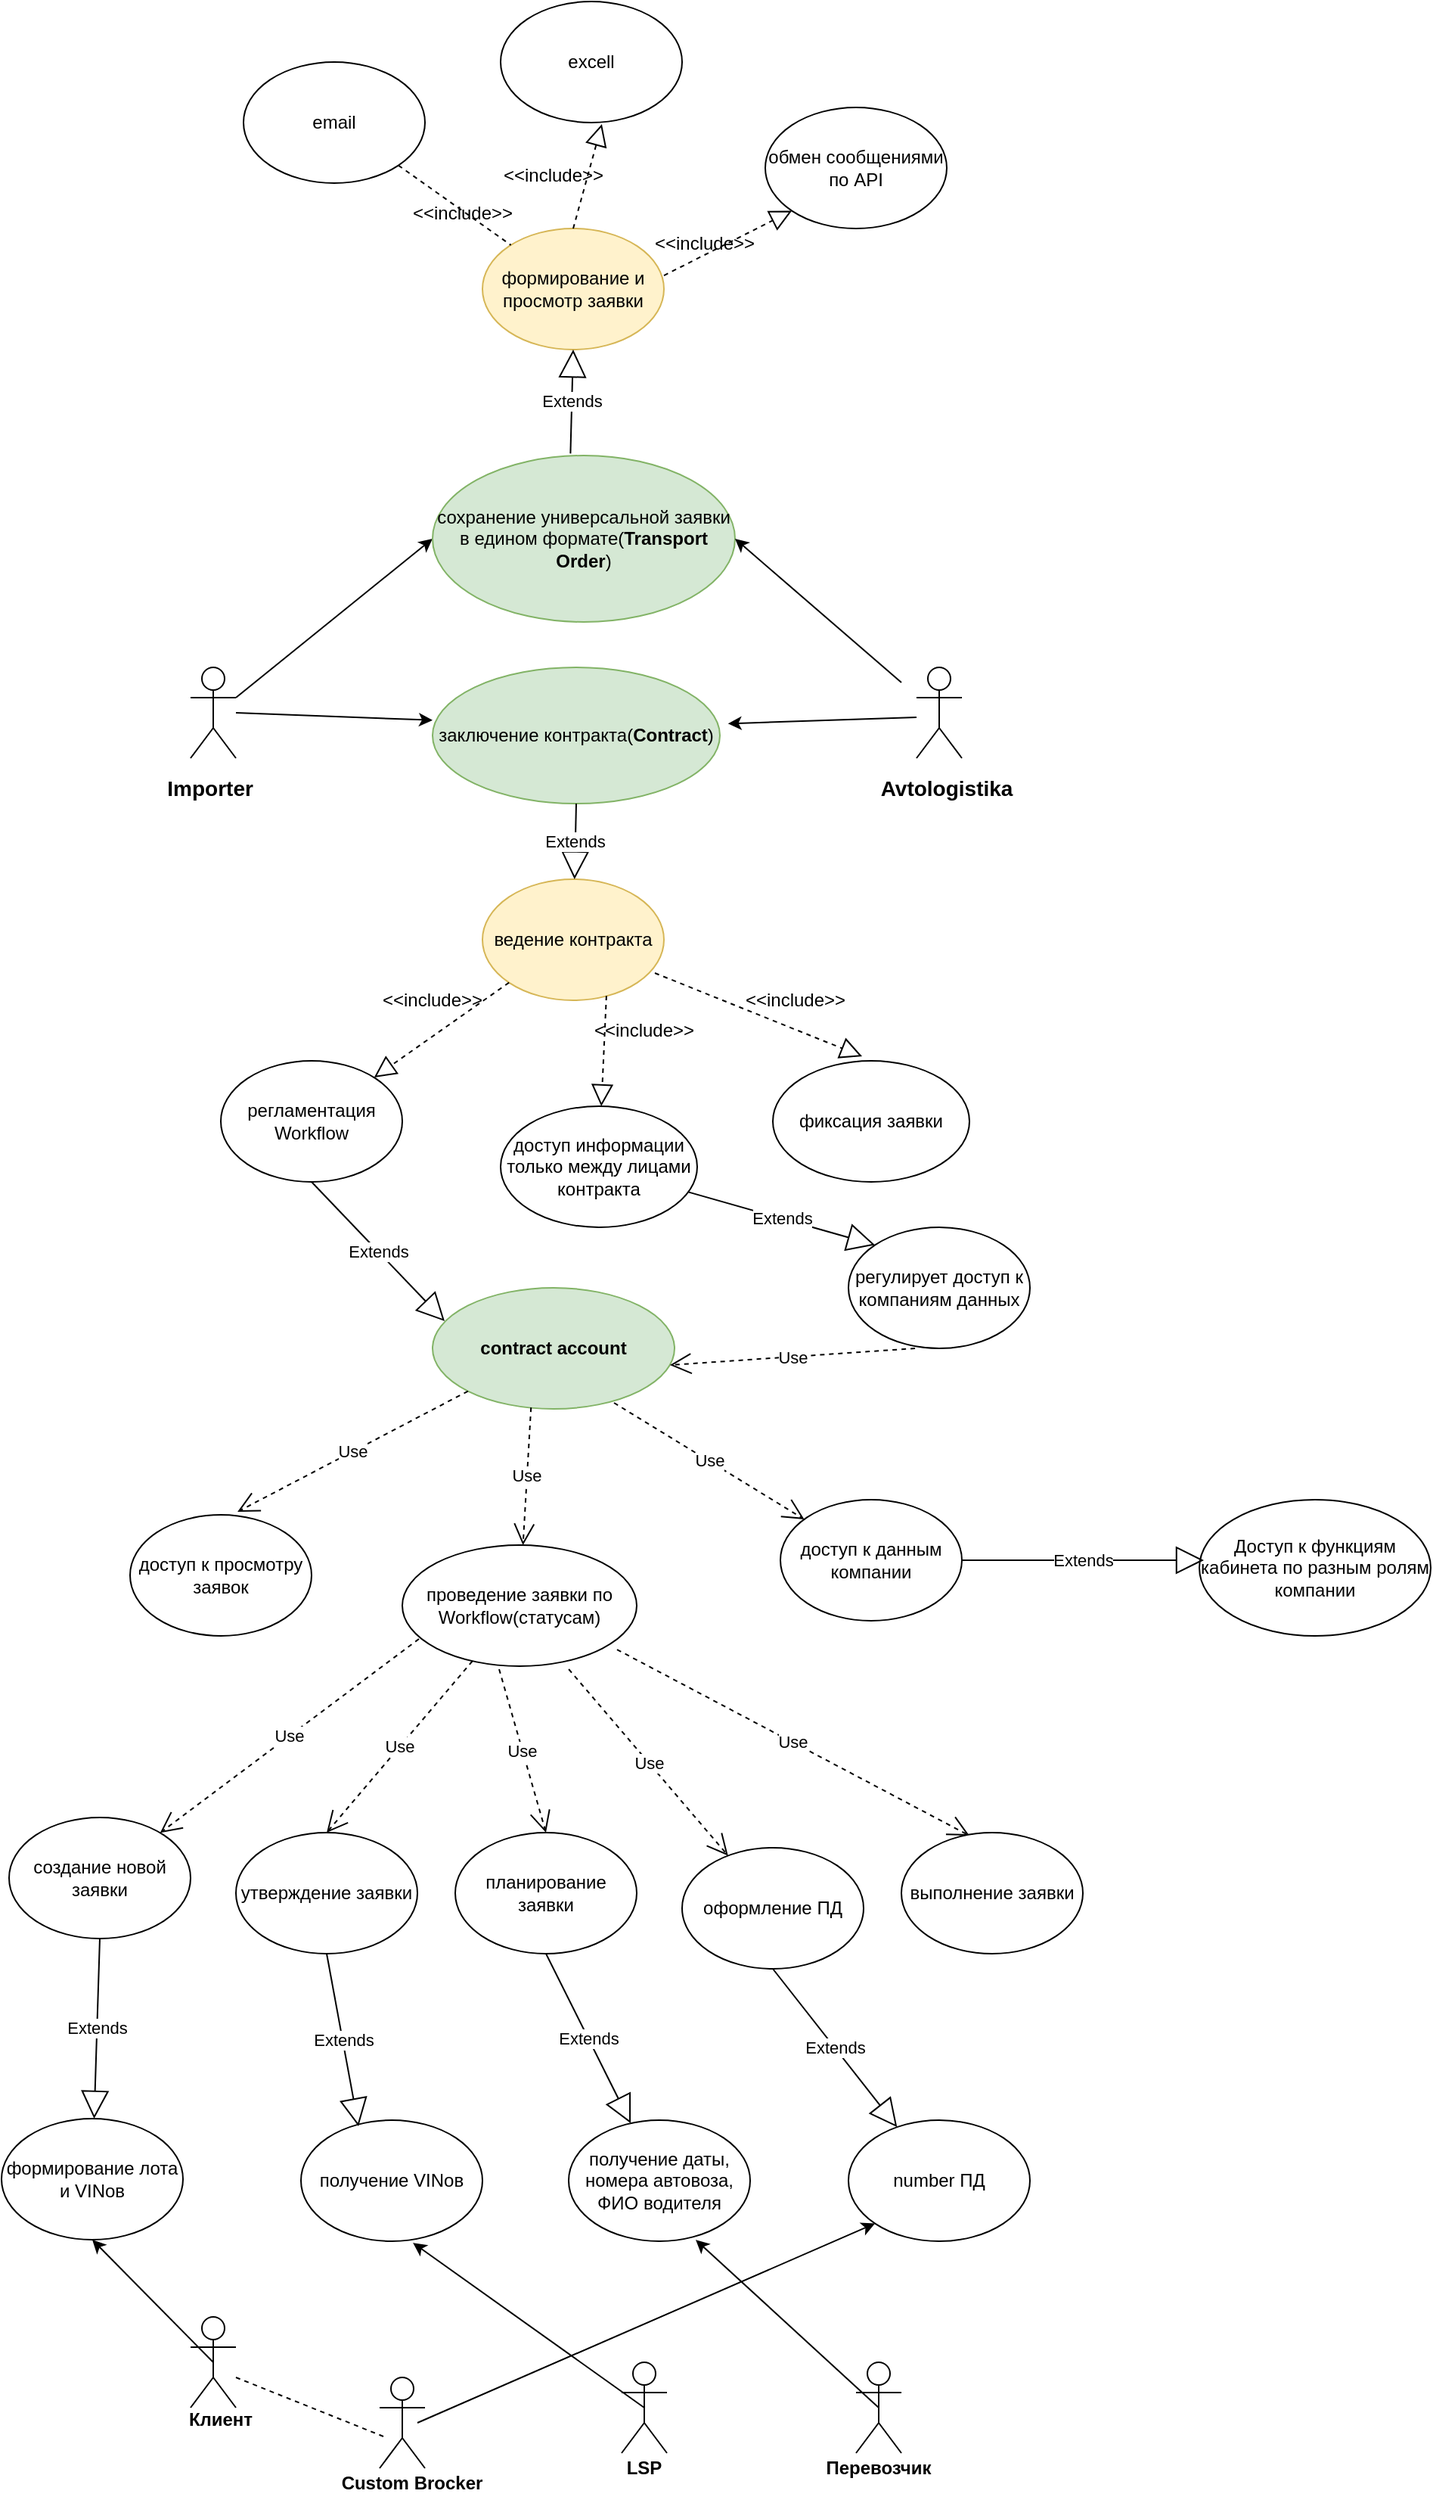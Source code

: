 <mxfile version="11.2.4" type="github" pages="1"><diagram id="C6Fg2NXUSFVUygiS9ZsN" name="Page-1"><mxGraphModel dx="1422" dy="1965" grid="1" gridSize="10" guides="1" tooltips="1" connect="1" arrows="1" fold="1" page="1" pageScale="1" pageWidth="827" pageHeight="1169" math="0" shadow="0"><root><mxCell id="0"/><mxCell id="1" parent="0"/><mxCell id="0U8aigHpky5K89LQjDXN-1" value="Actor" style="shape=umlActor;verticalLabelPosition=bottom;labelBackgroundColor=#ffffff;verticalAlign=top;html=1;outlineConnect=0;noLabel=1;" vertex="1" parent="1"><mxGeometry x="160" y="130" width="30" height="60" as="geometry"/></mxCell><mxCell id="0U8aigHpky5K89LQjDXN-2" value="Actor" style="shape=umlActor;verticalLabelPosition=bottom;labelBackgroundColor=#ffffff;verticalAlign=top;html=1;outlineConnect=0;noLabel=1;" vertex="1" parent="1"><mxGeometry x="640" y="130" width="30" height="60" as="geometry"/></mxCell><mxCell id="0U8aigHpky5K89LQjDXN-4" value="&lt;b&gt;&lt;font style=&quot;font-size: 14px&quot;&gt;Importer&amp;nbsp;&lt;/font&gt;&lt;/b&gt;" style="text;html=1;strokeColor=none;fillColor=none;align=center;verticalAlign=middle;whiteSpace=wrap;rounded=0;" vertex="1" parent="1"><mxGeometry x="155" y="200" width="40" height="20" as="geometry"/></mxCell><mxCell id="0U8aigHpky5K89LQjDXN-5" value="&lt;font style=&quot;font-size: 14px&quot;&gt;&lt;b&gt;Avtologistika&lt;/b&gt;&lt;/font&gt;" style="text;html=1;strokeColor=none;fillColor=none;align=center;verticalAlign=middle;whiteSpace=wrap;rounded=0;" vertex="1" parent="1"><mxGeometry x="640" y="200" width="40" height="20" as="geometry"/></mxCell><mxCell id="0U8aigHpky5K89LQjDXN-6" value="заключение контракта(&lt;b&gt;Contract&lt;/b&gt;)" style="ellipse;whiteSpace=wrap;html=1;fillColor=#d5e8d4;strokeColor=#82b366;" vertex="1" parent="1"><mxGeometry x="320" y="130" width="190" height="90" as="geometry"/></mxCell><mxCell id="0U8aigHpky5K89LQjDXN-7" value="" style="endArrow=classic;html=1;entryX=0;entryY=0.388;entryDx=0;entryDy=0;entryPerimeter=0;" edge="1" parent="1" target="0U8aigHpky5K89LQjDXN-6"><mxGeometry width="50" height="50" relative="1" as="geometry"><mxPoint x="190" y="160" as="sourcePoint"/><mxPoint x="290" y="150" as="targetPoint"/></mxGeometry></mxCell><mxCell id="0U8aigHpky5K89LQjDXN-8" value="" style="endArrow=classic;html=1;entryX=1.028;entryY=0.413;entryDx=0;entryDy=0;entryPerimeter=0;" edge="1" parent="1" target="0U8aigHpky5K89LQjDXN-6"><mxGeometry width="50" height="50" relative="1" as="geometry"><mxPoint x="640" y="163" as="sourcePoint"/><mxPoint x="580" y="140" as="targetPoint"/></mxGeometry></mxCell><mxCell id="0U8aigHpky5K89LQjDXN-9" value="ведение контракта" style="ellipse;whiteSpace=wrap;html=1;fillColor=#fff2cc;strokeColor=#d6b656;" vertex="1" parent="1"><mxGeometry x="353" y="270" width="120" height="80" as="geometry"/></mxCell><mxCell id="0U8aigHpky5K89LQjDXN-11" value="регламентация Workflow" style="ellipse;whiteSpace=wrap;html=1;" vertex="1" parent="1"><mxGeometry x="180" y="390" width="120" height="80" as="geometry"/></mxCell><mxCell id="0U8aigHpky5K89LQjDXN-14" value="доступ информации только между лицами контракта" style="ellipse;whiteSpace=wrap;html=1;" vertex="1" parent="1"><mxGeometry x="365" y="420" width="130" height="80" as="geometry"/></mxCell><mxCell id="0U8aigHpky5K89LQjDXN-16" value="" style="endArrow=classic;html=1;exitX=1;exitY=0.333;exitDx=0;exitDy=0;exitPerimeter=0;entryX=0;entryY=0.5;entryDx=0;entryDy=0;" edge="1" parent="1" source="0U8aigHpky5K89LQjDXN-1" target="0U8aigHpky5K89LQjDXN-17"><mxGeometry width="50" height="50" relative="1" as="geometry"><mxPoint x="230" y="100" as="sourcePoint"/><mxPoint x="280" y="50" as="targetPoint"/></mxGeometry></mxCell><mxCell id="0U8aigHpky5K89LQjDXN-17" value="сохранение универсальной заявки в едином формате(&lt;b&gt;Transport Order&lt;/b&gt;)" style="ellipse;whiteSpace=wrap;html=1;fillColor=#d5e8d4;strokeColor=#82b366;" vertex="1" parent="1"><mxGeometry x="320" y="-10" width="200" height="110" as="geometry"/></mxCell><mxCell id="0U8aigHpky5K89LQjDXN-19" value="" style="endArrow=classic;html=1;entryX=1;entryY=0.5;entryDx=0;entryDy=0;" edge="1" parent="1" target="0U8aigHpky5K89LQjDXN-17"><mxGeometry width="50" height="50" relative="1" as="geometry"><mxPoint x="630" y="140" as="sourcePoint"/><mxPoint x="510" y="80" as="targetPoint"/></mxGeometry></mxCell><mxCell id="0U8aigHpky5K89LQjDXN-21" value="формирование и просмотр заявки" style="ellipse;whiteSpace=wrap;html=1;fillColor=#fff2cc;strokeColor=#d6b656;" vertex="1" parent="1"><mxGeometry x="353" y="-160" width="120" height="80" as="geometry"/></mxCell><mxCell id="0U8aigHpky5K89LQjDXN-22" value="" style="endArrow=none;dashed=1;html=1;exitX=1;exitY=1;exitDx=0;exitDy=0;" edge="1" parent="1" source="0U8aigHpky5K89LQjDXN-25" target="0U8aigHpky5K89LQjDXN-21"><mxGeometry width="50" height="50" relative="1" as="geometry"><mxPoint x="310" y="-190" as="sourcePoint"/><mxPoint x="340" y="-220" as="targetPoint"/></mxGeometry></mxCell><mxCell id="0U8aigHpky5K89LQjDXN-25" value="email" style="ellipse;whiteSpace=wrap;html=1;" vertex="1" parent="1"><mxGeometry x="195" y="-270" width="120" height="80" as="geometry"/></mxCell><mxCell id="0U8aigHpky5K89LQjDXN-26" value="excell" style="ellipse;whiteSpace=wrap;html=1;" vertex="1" parent="1"><mxGeometry x="365" y="-310" width="120" height="80" as="geometry"/></mxCell><mxCell id="0U8aigHpky5K89LQjDXN-27" value="обмен сообщениями по API" style="ellipse;whiteSpace=wrap;html=1;" vertex="1" parent="1"><mxGeometry x="540" y="-240" width="120" height="80" as="geometry"/></mxCell><mxCell id="0U8aigHpky5K89LQjDXN-31" value="&amp;lt;&amp;lt;include&amp;gt;&amp;gt;" style="text;html=1;strokeColor=none;fillColor=none;align=center;verticalAlign=middle;whiteSpace=wrap;rounded=0;" vertex="1" parent="1"><mxGeometry x="320" y="-180" width="40" height="20" as="geometry"/></mxCell><mxCell id="0U8aigHpky5K89LQjDXN-32" value="&amp;lt;&amp;lt;include&amp;gt;&amp;gt;" style="text;html=1;strokeColor=none;fillColor=none;align=center;verticalAlign=middle;whiteSpace=wrap;rounded=0;" vertex="1" parent="1"><mxGeometry x="480" y="-160" width="40" height="20" as="geometry"/></mxCell><mxCell id="0U8aigHpky5K89LQjDXN-30" value="&amp;lt;&amp;lt;include&amp;gt;&amp;gt;" style="text;html=1;strokeColor=none;fillColor=none;align=center;verticalAlign=middle;whiteSpace=wrap;rounded=0;" vertex="1" parent="1"><mxGeometry x="380" y="-205" width="40" height="20" as="geometry"/></mxCell><mxCell id="0U8aigHpky5K89LQjDXN-34" value="&amp;lt;&amp;lt;include&amp;gt;&amp;gt;" style="text;html=1;strokeColor=none;fillColor=none;align=center;verticalAlign=middle;whiteSpace=wrap;rounded=0;" vertex="1" parent="1"><mxGeometry x="300" y="340" width="40" height="20" as="geometry"/></mxCell><mxCell id="0U8aigHpky5K89LQjDXN-35" value="&amp;lt;&amp;lt;include&amp;gt;&amp;gt;" style="text;html=1;strokeColor=none;fillColor=none;align=center;verticalAlign=middle;whiteSpace=wrap;rounded=0;" vertex="1" parent="1"><mxGeometry x="440" y="360" width="40" height="20" as="geometry"/></mxCell><mxCell id="0U8aigHpky5K89LQjDXN-42" value="&lt;b&gt;&lt;font style=&quot;font-size: 12px&quot;&gt;contract account&lt;/font&gt;&lt;/b&gt;" style="ellipse;whiteSpace=wrap;html=1;fillColor=#d5e8d4;strokeColor=#82b366;" vertex="1" parent="1"><mxGeometry x="320" y="540" width="160" height="80" as="geometry"/></mxCell><mxCell id="0U8aigHpky5K89LQjDXN-48" value="&lt;span style=&quot;white-space: normal&quot;&gt;проведение заявки по Workflow(статусам)&lt;/span&gt;" style="ellipse;whiteSpace=wrap;html=1;" vertex="1" parent="1"><mxGeometry x="300" y="710" width="155" height="80" as="geometry"/></mxCell><mxCell id="0U8aigHpky5K89LQjDXN-50" value="фиксация заявки" style="ellipse;whiteSpace=wrap;html=1;" vertex="1" parent="1"><mxGeometry x="545" y="390" width="130" height="80" as="geometry"/></mxCell><mxCell id="0U8aigHpky5K89LQjDXN-51" value="&amp;lt;&amp;lt;include&amp;gt;&amp;gt;" style="text;html=1;strokeColor=none;fillColor=none;align=center;verticalAlign=middle;whiteSpace=wrap;rounded=0;" vertex="1" parent="1"><mxGeometry x="540" y="340" width="40" height="20" as="geometry"/></mxCell><mxCell id="0U8aigHpky5K89LQjDXN-55" value="доступ к данным компании" style="ellipse;whiteSpace=wrap;html=1;" vertex="1" parent="1"><mxGeometry x="550" y="680" width="120" height="80" as="geometry"/></mxCell><mxCell id="0U8aigHpky5K89LQjDXN-57" value="доступ к просмотру заявок" style="ellipse;whiteSpace=wrap;html=1;" vertex="1" parent="1"><mxGeometry x="120" y="690" width="120" height="80" as="geometry"/></mxCell><mxCell id="0U8aigHpky5K89LQjDXN-59" value="Use" style="endArrow=open;endSize=12;dashed=1;html=1;exitX=0;exitY=1;exitDx=0;exitDy=0;entryX=0.592;entryY=-0.025;entryDx=0;entryDy=0;entryPerimeter=0;" edge="1" parent="1" source="0U8aigHpky5K89LQjDXN-42" target="0U8aigHpky5K89LQjDXN-57"><mxGeometry width="160" relative="1" as="geometry"><mxPoint x="150" y="600" as="sourcePoint"/><mxPoint x="310" y="600" as="targetPoint"/></mxGeometry></mxCell><mxCell id="0U8aigHpky5K89LQjDXN-60" value="Extends" style="endArrow=block;endSize=16;endFill=0;html=1;exitX=0.5;exitY=1;exitDx=0;exitDy=0;entryX=0.05;entryY=0.275;entryDx=0;entryDy=0;entryPerimeter=0;" edge="1" parent="1" source="0U8aigHpky5K89LQjDXN-11" target="0U8aigHpky5K89LQjDXN-42"><mxGeometry width="160" relative="1" as="geometry"><mxPoint x="140" y="570" as="sourcePoint"/><mxPoint x="300" y="570" as="targetPoint"/></mxGeometry></mxCell><mxCell id="0U8aigHpky5K89LQjDXN-61" value="Use" style="endArrow=open;endSize=12;dashed=1;html=1;exitX=0.407;exitY=0.988;exitDx=0;exitDy=0;exitPerimeter=0;" edge="1" parent="1" source="0U8aigHpky5K89LQjDXN-42" target="0U8aigHpky5K89LQjDXN-48"><mxGeometry width="160" relative="1" as="geometry"><mxPoint x="390" y="690" as="sourcePoint"/><mxPoint x="550" y="690" as="targetPoint"/></mxGeometry></mxCell><mxCell id="0U8aigHpky5K89LQjDXN-62" value="Use" style="endArrow=open;endSize=12;dashed=1;html=1;exitX=0.75;exitY=0.95;exitDx=0;exitDy=0;exitPerimeter=0;" edge="1" parent="1" source="0U8aigHpky5K89LQjDXN-42" target="0U8aigHpky5K89LQjDXN-55"><mxGeometry width="160" relative="1" as="geometry"><mxPoint x="540" y="640" as="sourcePoint"/><mxPoint x="700" y="640" as="targetPoint"/></mxGeometry></mxCell><mxCell id="0U8aigHpky5K89LQjDXN-66" value="Use" style="endArrow=open;endSize=12;dashed=1;html=1;exitX=0.413;exitY=1.025;exitDx=0;exitDy=0;exitPerimeter=0;entryX=0.5;entryY=0;entryDx=0;entryDy=0;" edge="1" parent="1" source="0U8aigHpky5K89LQjDXN-48" target="0U8aigHpky5K89LQjDXN-84"><mxGeometry width="160" relative="1" as="geometry"><mxPoint x="120" y="810" as="sourcePoint"/><mxPoint x="360" y="860" as="targetPoint"/></mxGeometry></mxCell><mxCell id="0U8aigHpky5K89LQjDXN-69" value="" style="endArrow=block;dashed=1;endFill=0;endSize=12;html=1;exitX=0.683;exitY=0.963;exitDx=0;exitDy=0;exitPerimeter=0;" edge="1" parent="1" source="0U8aigHpky5K89LQjDXN-9" target="0U8aigHpky5K89LQjDXN-14"><mxGeometry width="160" relative="1" as="geometry"><mxPoint x="450" y="370" as="sourcePoint"/><mxPoint x="610" y="370" as="targetPoint"/></mxGeometry></mxCell><mxCell id="0U8aigHpky5K89LQjDXN-71" value="" style="endArrow=block;dashed=1;endFill=0;endSize=12;html=1;exitX=0;exitY=1;exitDx=0;exitDy=0;" edge="1" parent="1" source="0U8aigHpky5K89LQjDXN-9" target="0U8aigHpky5K89LQjDXN-11"><mxGeometry width="160" relative="1" as="geometry"><mxPoint x="230" y="340" as="sourcePoint"/><mxPoint x="390" y="340" as="targetPoint"/></mxGeometry></mxCell><mxCell id="0U8aigHpky5K89LQjDXN-75" value="Extends" style="endArrow=block;endSize=16;endFill=0;html=1;exitX=0.456;exitY=-0.012;exitDx=0;exitDy=0;exitPerimeter=0;entryX=0.5;entryY=1;entryDx=0;entryDy=0;" edge="1" parent="1" source="0U8aigHpky5K89LQjDXN-17" target="0U8aigHpky5K89LQjDXN-21"><mxGeometry width="160" relative="1" as="geometry"><mxPoint x="430" y="-20" as="sourcePoint"/><mxPoint x="590" y="-20" as="targetPoint"/></mxGeometry></mxCell><mxCell id="0U8aigHpky5K89LQjDXN-76" value="Extends" style="endArrow=block;endSize=16;endFill=0;html=1;exitX=0.5;exitY=1;exitDx=0;exitDy=0;" edge="1" parent="1" source="0U8aigHpky5K89LQjDXN-6" target="0U8aigHpky5K89LQjDXN-9"><mxGeometry width="160" relative="1" as="geometry"><mxPoint x="480" y="250" as="sourcePoint"/><mxPoint x="640" y="250" as="targetPoint"/></mxGeometry></mxCell><mxCell id="0U8aigHpky5K89LQjDXN-77" value="" style="endArrow=block;dashed=1;endFill=0;endSize=12;html=1;exitX=1;exitY=0.388;exitDx=0;exitDy=0;exitPerimeter=0;entryX=0;entryY=1;entryDx=0;entryDy=0;" edge="1" parent="1" source="0U8aigHpky5K89LQjDXN-21" target="0U8aigHpky5K89LQjDXN-27"><mxGeometry width="160" relative="1" as="geometry"><mxPoint x="550" y="-80" as="sourcePoint"/><mxPoint x="710" y="-80" as="targetPoint"/></mxGeometry></mxCell><mxCell id="0U8aigHpky5K89LQjDXN-78" value="" style="endArrow=block;dashed=1;endFill=0;endSize=12;html=1;exitX=0.5;exitY=0;exitDx=0;exitDy=0;entryX=0.558;entryY=1.013;entryDx=0;entryDy=0;entryPerimeter=0;" edge="1" parent="1" source="0U8aigHpky5K89LQjDXN-21" target="0U8aigHpky5K89LQjDXN-26"><mxGeometry width="160" relative="1" as="geometry"><mxPoint x="460" y="-190" as="sourcePoint"/><mxPoint x="620" y="-190" as="targetPoint"/></mxGeometry></mxCell><mxCell id="0U8aigHpky5K89LQjDXN-82" value="&lt;span style=&quot;white-space: normal&quot;&gt;Доступ к функциям кабинета по разным ролям компании&lt;/span&gt;" style="ellipse;whiteSpace=wrap;html=1;" vertex="1" parent="1"><mxGeometry x="827" y="680" width="153" height="90" as="geometry"/></mxCell><mxCell id="0U8aigHpky5K89LQjDXN-83" value="Extends" style="endArrow=block;endSize=16;endFill=0;html=1;" edge="1" parent="1"><mxGeometry width="160" relative="1" as="geometry"><mxPoint x="670" y="720" as="sourcePoint"/><mxPoint x="830" y="720" as="targetPoint"/></mxGeometry></mxCell><mxCell id="0U8aigHpky5K89LQjDXN-84" value="планирование заявки" style="ellipse;whiteSpace=wrap;html=1;" vertex="1" parent="1"><mxGeometry x="335" y="900" width="120" height="80" as="geometry"/></mxCell><mxCell id="0U8aigHpky5K89LQjDXN-85" value="Use" style="endArrow=open;endSize=12;dashed=1;html=1;entryX=0.5;entryY=0;entryDx=0;entryDy=0;" edge="1" parent="1" source="0U8aigHpky5K89LQjDXN-48" target="0U8aigHpky5K89LQjDXN-86"><mxGeometry width="160" relative="1" as="geometry"><mxPoint x="170" y="880" as="sourcePoint"/><mxPoint x="270" y="860" as="targetPoint"/></mxGeometry></mxCell><mxCell id="0U8aigHpky5K89LQjDXN-86" value="утверждение заявки" style="ellipse;whiteSpace=wrap;html=1;" vertex="1" parent="1"><mxGeometry x="190" y="900" width="120" height="80" as="geometry"/></mxCell><mxCell id="0U8aigHpky5K89LQjDXN-87" value="оформление ПД" style="ellipse;whiteSpace=wrap;html=1;" vertex="1" parent="1"><mxGeometry x="485" y="910" width="120" height="80" as="geometry"/></mxCell><mxCell id="0U8aigHpky5K89LQjDXN-88" value="Use" style="endArrow=open;endSize=12;dashed=1;html=1;exitX=0.71;exitY=1.025;exitDx=0;exitDy=0;exitPerimeter=0;" edge="1" parent="1" source="0U8aigHpky5K89LQjDXN-48" target="0U8aigHpky5K89LQjDXN-87"><mxGeometry width="160" relative="1" as="geometry"><mxPoint x="450" y="830" as="sourcePoint"/><mxPoint x="610" y="830" as="targetPoint"/></mxGeometry></mxCell><mxCell id="0U8aigHpky5K89LQjDXN-89" value="Use" style="endArrow=open;endSize=12;dashed=1;html=1;exitX=0.071;exitY=0.775;exitDx=0;exitDy=0;exitPerimeter=0;" edge="1" parent="1" source="0U8aigHpky5K89LQjDXN-48" target="0U8aigHpky5K89LQjDXN-90"><mxGeometry width="160" relative="1" as="geometry"><mxPoint x="20" y="860" as="sourcePoint"/><mxPoint x="150" y="880" as="targetPoint"/></mxGeometry></mxCell><mxCell id="0U8aigHpky5K89LQjDXN-90" value="создание новой заявки" style="ellipse;whiteSpace=wrap;html=1;" vertex="1" parent="1"><mxGeometry x="40" y="890" width="120" height="80" as="geometry"/></mxCell><mxCell id="0U8aigHpky5K89LQjDXN-91" value="Use" style="endArrow=open;endSize=12;dashed=1;html=1;exitX=0.916;exitY=0.863;exitDx=0;exitDy=0;exitPerimeter=0;entryX=0.375;entryY=0.025;entryDx=0;entryDy=0;entryPerimeter=0;" edge="1" parent="1" source="0U8aigHpky5K89LQjDXN-48" target="0U8aigHpky5K89LQjDXN-92"><mxGeometry width="160" relative="1" as="geometry"><mxPoint x="520" y="840" as="sourcePoint"/><mxPoint x="650" y="890" as="targetPoint"/></mxGeometry></mxCell><mxCell id="0U8aigHpky5K89LQjDXN-92" value="выполнение заявки" style="ellipse;whiteSpace=wrap;html=1;" vertex="1" parent="1"><mxGeometry x="630" y="900" width="120" height="80" as="geometry"/></mxCell><mxCell id="0U8aigHpky5K89LQjDXN-93" value="" style="endArrow=block;dashed=1;endFill=0;endSize=12;html=1;exitX=0.95;exitY=0.775;exitDx=0;exitDy=0;exitPerimeter=0;entryX=0.454;entryY=-0.037;entryDx=0;entryDy=0;entryPerimeter=0;" edge="1" parent="1" source="0U8aigHpky5K89LQjDXN-9" target="0U8aigHpky5K89LQjDXN-50"><mxGeometry width="160" relative="1" as="geometry"><mxPoint x="510" y="360" as="sourcePoint"/><mxPoint x="670" y="360" as="targetPoint"/></mxGeometry></mxCell><mxCell id="0U8aigHpky5K89LQjDXN-94" value="Actor" style="shape=umlActor;verticalLabelPosition=bottom;labelBackgroundColor=#ffffff;verticalAlign=top;html=1;noLabel=1;" vertex="1" parent="1"><mxGeometry x="160" y="1220" width="30" height="60" as="geometry"/></mxCell><mxCell id="0U8aigHpky5K89LQjDXN-95" value="Actor" style="shape=umlActor;verticalLabelPosition=bottom;labelBackgroundColor=#ffffff;verticalAlign=top;html=1;noLabel=1;" vertex="1" parent="1"><mxGeometry x="445" y="1250" width="30" height="60" as="geometry"/></mxCell><mxCell id="0U8aigHpky5K89LQjDXN-96" value="Actor" style="shape=umlActor;verticalLabelPosition=bottom;labelBackgroundColor=#ffffff;verticalAlign=top;html=1;noLabel=1;" vertex="1" parent="1"><mxGeometry x="600" y="1250" width="30" height="60" as="geometry"/></mxCell><mxCell id="0U8aigHpky5K89LQjDXN-97" value="&lt;b&gt;Клиент&lt;/b&gt;" style="text;html=1;strokeColor=none;fillColor=none;align=center;verticalAlign=middle;whiteSpace=wrap;rounded=0;" vertex="1" parent="1"><mxGeometry x="130" y="1278" width="100" height="20" as="geometry"/></mxCell><mxCell id="0U8aigHpky5K89LQjDXN-98" value="&lt;b&gt;LSP&lt;/b&gt;" style="text;html=1;strokeColor=none;fillColor=none;align=center;verticalAlign=middle;whiteSpace=wrap;rounded=0;" vertex="1" parent="1"><mxGeometry x="435" y="1310" width="50" height="20" as="geometry"/></mxCell><mxCell id="0U8aigHpky5K89LQjDXN-99" value="&lt;b&gt;Перевозчик&lt;/b&gt;" style="text;html=1;strokeColor=none;fillColor=none;align=center;verticalAlign=middle;whiteSpace=wrap;rounded=0;" vertex="1" parent="1"><mxGeometry x="580" y="1310" width="70" height="20" as="geometry"/></mxCell><mxCell id="0U8aigHpky5K89LQjDXN-101" value="формирование лота и VINов" style="ellipse;whiteSpace=wrap;html=1;" vertex="1" parent="1"><mxGeometry x="35" y="1089" width="120" height="80" as="geometry"/></mxCell><mxCell id="0U8aigHpky5K89LQjDXN-102" value="Extends" style="endArrow=block;endSize=16;endFill=0;html=1;exitX=0.5;exitY=1;exitDx=0;exitDy=0;" edge="1" parent="1" source="0U8aigHpky5K89LQjDXN-90" target="0U8aigHpky5K89LQjDXN-101"><mxGeometry width="160" relative="1" as="geometry"><mxPoint x="80" y="1050" as="sourcePoint"/><mxPoint x="240" y="1050" as="targetPoint"/></mxGeometry></mxCell><mxCell id="0U8aigHpky5K89LQjDXN-103" value="регулирует доступ к компаниям данных" style="ellipse;whiteSpace=wrap;html=1;" vertex="1" parent="1"><mxGeometry x="595" y="500" width="120" height="80" as="geometry"/></mxCell><mxCell id="0U8aigHpky5K89LQjDXN-104" value="Extends" style="endArrow=block;endSize=16;endFill=0;html=1;entryX=0;entryY=0;entryDx=0;entryDy=0;" edge="1" parent="1" source="0U8aigHpky5K89LQjDXN-14" target="0U8aigHpky5K89LQjDXN-103"><mxGeometry width="160" relative="1" as="geometry"><mxPoint x="430" y="510" as="sourcePoint"/><mxPoint x="590" y="510" as="targetPoint"/></mxGeometry></mxCell><mxCell id="0U8aigHpky5K89LQjDXN-105" value="Use" style="endArrow=open;endSize=12;dashed=1;html=1;exitX=0.367;exitY=1;exitDx=0;exitDy=0;exitPerimeter=0;entryX=0.981;entryY=0.638;entryDx=0;entryDy=0;entryPerimeter=0;" edge="1" parent="1" source="0U8aigHpky5K89LQjDXN-103" target="0U8aigHpky5K89LQjDXN-42"><mxGeometry width="160" relative="1" as="geometry"><mxPoint x="560" y="610" as="sourcePoint"/><mxPoint x="720" y="610" as="targetPoint"/></mxGeometry></mxCell><mxCell id="0U8aigHpky5K89LQjDXN-106" value="" style="endArrow=classic;html=1;entryX=0.5;entryY=1;entryDx=0;entryDy=0;exitX=0.5;exitY=0.5;exitDx=0;exitDy=0;exitPerimeter=0;" edge="1" parent="1" source="0U8aigHpky5K89LQjDXN-94" target="0U8aigHpky5K89LQjDXN-101"><mxGeometry width="50" height="50" relative="1" as="geometry"><mxPoint x="160" y="1310" as="sourcePoint"/><mxPoint x="110" y="1260" as="targetPoint"/></mxGeometry></mxCell><mxCell id="0U8aigHpky5K89LQjDXN-111" value="получение VINов" style="ellipse;whiteSpace=wrap;html=1;" vertex="1" parent="1"><mxGeometry x="233" y="1090" width="120" height="80" as="geometry"/></mxCell><mxCell id="0U8aigHpky5K89LQjDXN-112" value="" style="endArrow=classic;html=1;entryX=0.617;entryY=1.013;entryDx=0;entryDy=0;entryPerimeter=0;exitX=0.5;exitY=0.5;exitDx=0;exitDy=0;exitPerimeter=0;" edge="1" parent="1" source="0U8aigHpky5K89LQjDXN-95" target="0U8aigHpky5K89LQjDXN-111"><mxGeometry width="50" height="50" relative="1" as="geometry"><mxPoint x="420" y="1280" as="sourcePoint"/><mxPoint x="310" y="1230" as="targetPoint"/></mxGeometry></mxCell><mxCell id="0U8aigHpky5K89LQjDXN-113" value="Extends" style="endArrow=block;endSize=16;endFill=0;html=1;exitX=0.5;exitY=1;exitDx=0;exitDy=0;entryX=0.317;entryY=0.05;entryDx=0;entryDy=0;entryPerimeter=0;" edge="1" parent="1" source="0U8aigHpky5K89LQjDXN-86" target="0U8aigHpky5K89LQjDXN-111"><mxGeometry width="160" relative="1" as="geometry"><mxPoint x="530" y="1110" as="sourcePoint"/><mxPoint x="526.258" y="1229.009" as="targetPoint"/></mxGeometry></mxCell><mxCell id="0U8aigHpky5K89LQjDXN-114" value="получение даты, номера автовоза, ФИО водителя" style="ellipse;whiteSpace=wrap;html=1;" vertex="1" parent="1"><mxGeometry x="410" y="1090" width="120" height="80" as="geometry"/></mxCell><mxCell id="0U8aigHpky5K89LQjDXN-115" value="Extends" style="endArrow=block;endSize=16;endFill=0;html=1;exitX=0.5;exitY=1;exitDx=0;exitDy=0;" edge="1" parent="1" source="0U8aigHpky5K89LQjDXN-84" target="0U8aigHpky5K89LQjDXN-114"><mxGeometry width="160" relative="1" as="geometry"><mxPoint x="410" y="1060" as="sourcePoint"/><mxPoint x="570" y="1060" as="targetPoint"/></mxGeometry></mxCell><mxCell id="0U8aigHpky5K89LQjDXN-116" value="" style="endArrow=classic;html=1;entryX=0.7;entryY=0.988;entryDx=0;entryDy=0;entryPerimeter=0;exitX=0.5;exitY=0.5;exitDx=0;exitDy=0;exitPerimeter=0;" edge="1" parent="1" source="0U8aigHpky5K89LQjDXN-96" target="0U8aigHpky5K89LQjDXN-114"><mxGeometry width="50" height="50" relative="1" as="geometry"><mxPoint x="610" y="1320" as="sourcePoint"/><mxPoint x="550" y="1260" as="targetPoint"/></mxGeometry></mxCell><mxCell id="0U8aigHpky5K89LQjDXN-117" value="Actor" style="shape=umlActor;verticalLabelPosition=bottom;labelBackgroundColor=#ffffff;verticalAlign=top;html=1;noLabel=1;" vertex="1" parent="1"><mxGeometry x="285" y="1260" width="30" height="60" as="geometry"/></mxCell><mxCell id="0U8aigHpky5K89LQjDXN-124" value="" style="endArrow=none;dashed=1;html=1;" edge="1" parent="1"><mxGeometry width="50" height="50" relative="1" as="geometry"><mxPoint x="190" y="1260" as="sourcePoint"/><mxPoint x="290" y="1300" as="targetPoint"/></mxGeometry></mxCell><mxCell id="0U8aigHpky5K89LQjDXN-136" value="&lt;b&gt;Custom Brocker&lt;/b&gt;" style="text;html=1;strokeColor=none;fillColor=none;align=center;verticalAlign=middle;whiteSpace=wrap;rounded=0;" vertex="1" parent="1"><mxGeometry x="253" y="1320" width="107" height="20" as="geometry"/></mxCell><mxCell id="0U8aigHpky5K89LQjDXN-137" value="number ПД" style="ellipse;whiteSpace=wrap;html=1;" vertex="1" parent="1"><mxGeometry x="595" y="1090" width="120" height="80" as="geometry"/></mxCell><mxCell id="0U8aigHpky5K89LQjDXN-138" value="Extends" style="endArrow=block;endSize=16;endFill=0;html=1;exitX=0.5;exitY=1;exitDx=0;exitDy=0;" edge="1" parent="1" source="0U8aigHpky5K89LQjDXN-87" target="0U8aigHpky5K89LQjDXN-137"><mxGeometry width="160" relative="1" as="geometry"><mxPoint x="405" y="990" as="sourcePoint"/><mxPoint x="461.026" y="1102.053" as="targetPoint"/></mxGeometry></mxCell><mxCell id="0U8aigHpky5K89LQjDXN-139" value="" style="endArrow=classic;html=1;entryX=0;entryY=1;entryDx=0;entryDy=0;" edge="1" parent="1" target="0U8aigHpky5K89LQjDXN-137"><mxGeometry width="50" height="50" relative="1" as="geometry"><mxPoint x="310" y="1290" as="sourcePoint"/><mxPoint x="580" y="1160" as="targetPoint"/></mxGeometry></mxCell></root></mxGraphModel></diagram></mxfile>